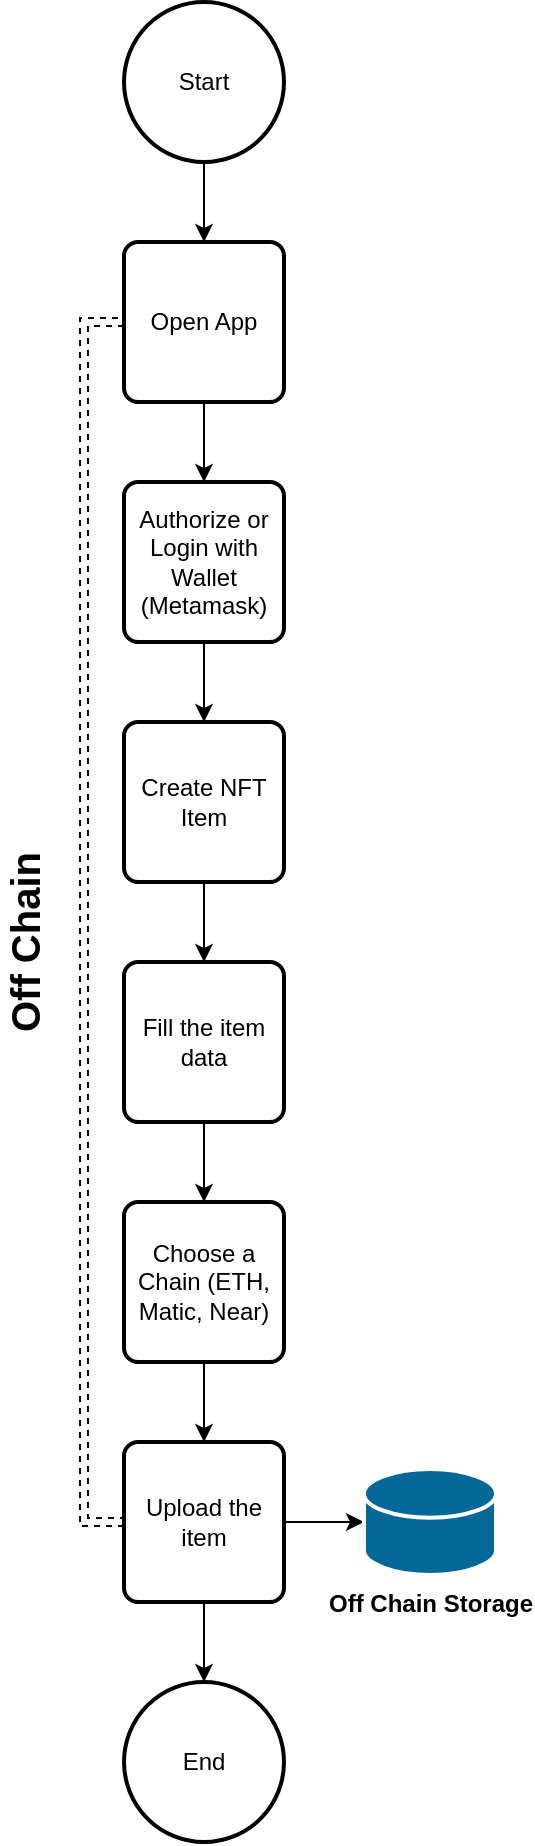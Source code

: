 <mxfile version="20.7.2" type="github">
  <diagram id="_smdcac9_WbYGItgKm7C" name="Page-1">
    <mxGraphModel dx="1035" dy="522" grid="1" gridSize="10" guides="1" tooltips="1" connect="1" arrows="1" fold="1" page="1" pageScale="1" pageWidth="850" pageHeight="1100" math="0" shadow="0">
      <root>
        <mxCell id="0" />
        <mxCell id="1" parent="0" />
        <mxCell id="57TVYrg5U72w9WgtRQjX-16" style="edgeStyle=orthogonalEdgeStyle;rounded=0;orthogonalLoop=1;jettySize=auto;html=1;exitX=0.5;exitY=1;exitDx=0;exitDy=0;exitPerimeter=0;entryX=0.5;entryY=0;entryDx=0;entryDy=0;" edge="1" parent="1" source="57TVYrg5U72w9WgtRQjX-2" target="57TVYrg5U72w9WgtRQjX-6">
          <mxGeometry relative="1" as="geometry" />
        </mxCell>
        <mxCell id="57TVYrg5U72w9WgtRQjX-2" value="Start" style="strokeWidth=2;html=1;shape=mxgraph.flowchart.start_2;whiteSpace=wrap;" vertex="1" parent="1">
          <mxGeometry x="320" y="80" width="80" height="80" as="geometry" />
        </mxCell>
        <mxCell id="57TVYrg5U72w9WgtRQjX-17" style="edgeStyle=orthogonalEdgeStyle;rounded=0;orthogonalLoop=1;jettySize=auto;html=1;exitX=0.5;exitY=1;exitDx=0;exitDy=0;entryX=0.5;entryY=0;entryDx=0;entryDy=0;" edge="1" parent="1" source="57TVYrg5U72w9WgtRQjX-6" target="57TVYrg5U72w9WgtRQjX-8">
          <mxGeometry relative="1" as="geometry" />
        </mxCell>
        <mxCell id="57TVYrg5U72w9WgtRQjX-27" style="edgeStyle=orthogonalEdgeStyle;rounded=0;orthogonalLoop=1;jettySize=auto;html=1;exitX=0;exitY=0.5;exitDx=0;exitDy=0;entryX=0;entryY=0.5;entryDx=0;entryDy=0;shape=link;dashed=1;" edge="1" parent="1" source="57TVYrg5U72w9WgtRQjX-6" target="57TVYrg5U72w9WgtRQjX-14">
          <mxGeometry relative="1" as="geometry" />
        </mxCell>
        <mxCell id="57TVYrg5U72w9WgtRQjX-28" value="Off Chain" style="edgeLabel;html=1;align=center;verticalAlign=middle;resizable=0;points=[];fontStyle=1;fontSize=20;rotation=-90;" vertex="1" connectable="0" parent="57TVYrg5U72w9WgtRQjX-27">
          <mxGeometry x="-0.142" y="-1" relative="1" as="geometry">
            <mxPoint x="-29" y="56" as="offset" />
          </mxGeometry>
        </mxCell>
        <mxCell id="57TVYrg5U72w9WgtRQjX-6" value="Open App" style="rounded=1;whiteSpace=wrap;html=1;absoluteArcSize=1;arcSize=14;strokeWidth=2;" vertex="1" parent="1">
          <mxGeometry x="320" y="200" width="80" height="80" as="geometry" />
        </mxCell>
        <mxCell id="57TVYrg5U72w9WgtRQjX-18" style="edgeStyle=orthogonalEdgeStyle;rounded=0;orthogonalLoop=1;jettySize=auto;html=1;exitX=0.5;exitY=1;exitDx=0;exitDy=0;entryX=0.5;entryY=0;entryDx=0;entryDy=0;" edge="1" parent="1" source="57TVYrg5U72w9WgtRQjX-8" target="57TVYrg5U72w9WgtRQjX-10">
          <mxGeometry relative="1" as="geometry" />
        </mxCell>
        <mxCell id="57TVYrg5U72w9WgtRQjX-8" value="Authorize or Login with Wallet (Metamask)" style="rounded=1;whiteSpace=wrap;html=1;absoluteArcSize=1;arcSize=14;strokeWidth=2;" vertex="1" parent="1">
          <mxGeometry x="320" y="320" width="80" height="80" as="geometry" />
        </mxCell>
        <mxCell id="57TVYrg5U72w9WgtRQjX-19" style="edgeStyle=orthogonalEdgeStyle;rounded=0;orthogonalLoop=1;jettySize=auto;html=1;exitX=0.5;exitY=1;exitDx=0;exitDy=0;entryX=0.5;entryY=0;entryDx=0;entryDy=0;" edge="1" parent="1" source="57TVYrg5U72w9WgtRQjX-10" target="57TVYrg5U72w9WgtRQjX-12">
          <mxGeometry relative="1" as="geometry" />
        </mxCell>
        <mxCell id="57TVYrg5U72w9WgtRQjX-10" value="Create NFT Item" style="rounded=1;whiteSpace=wrap;html=1;absoluteArcSize=1;arcSize=14;strokeWidth=2;" vertex="1" parent="1">
          <mxGeometry x="320" y="440" width="80" height="80" as="geometry" />
        </mxCell>
        <mxCell id="57TVYrg5U72w9WgtRQjX-21" style="edgeStyle=orthogonalEdgeStyle;rounded=0;orthogonalLoop=1;jettySize=auto;html=1;exitX=0.5;exitY=1;exitDx=0;exitDy=0;entryX=0.5;entryY=0;entryDx=0;entryDy=0;entryPerimeter=0;" edge="1" parent="1" source="57TVYrg5U72w9WgtRQjX-12">
          <mxGeometry relative="1" as="geometry">
            <mxPoint x="360" y="680" as="targetPoint" />
          </mxGeometry>
        </mxCell>
        <mxCell id="57TVYrg5U72w9WgtRQjX-12" value="Fill the item data" style="rounded=1;whiteSpace=wrap;html=1;absoluteArcSize=1;arcSize=14;strokeWidth=2;" vertex="1" parent="1">
          <mxGeometry x="320" y="560" width="80" height="80" as="geometry" />
        </mxCell>
        <mxCell id="57TVYrg5U72w9WgtRQjX-24" style="edgeStyle=orthogonalEdgeStyle;rounded=0;orthogonalLoop=1;jettySize=auto;html=1;exitX=1;exitY=0.5;exitDx=0;exitDy=0;entryX=0;entryY=0.5;entryDx=0;entryDy=0;entryPerimeter=0;" edge="1" parent="1" source="57TVYrg5U72w9WgtRQjX-14" target="57TVYrg5U72w9WgtRQjX-15">
          <mxGeometry relative="1" as="geometry" />
        </mxCell>
        <mxCell id="57TVYrg5U72w9WgtRQjX-26" style="edgeStyle=orthogonalEdgeStyle;rounded=0;orthogonalLoop=1;jettySize=auto;html=1;exitX=0.5;exitY=1;exitDx=0;exitDy=0;entryX=0.5;entryY=0;entryDx=0;entryDy=0;entryPerimeter=0;" edge="1" parent="1" source="57TVYrg5U72w9WgtRQjX-14" target="57TVYrg5U72w9WgtRQjX-25">
          <mxGeometry relative="1" as="geometry" />
        </mxCell>
        <mxCell id="57TVYrg5U72w9WgtRQjX-14" value="Upload the item" style="rounded=1;whiteSpace=wrap;html=1;absoluteArcSize=1;arcSize=14;strokeWidth=2;" vertex="1" parent="1">
          <mxGeometry x="320" y="800" width="80" height="80" as="geometry" />
        </mxCell>
        <mxCell id="57TVYrg5U72w9WgtRQjX-15" value="&lt;b&gt;Off Chain Storage&lt;/b&gt;" style="shape=mxgraph.cisco.storage.relational_database;sketch=0;html=1;pointerEvents=1;dashed=0;fillColor=#036897;strokeColor=#ffffff;strokeWidth=2;verticalLabelPosition=bottom;verticalAlign=top;align=center;outlineConnect=0;" vertex="1" parent="1">
          <mxGeometry x="440" y="813.5" width="66" height="53" as="geometry" />
        </mxCell>
        <mxCell id="57TVYrg5U72w9WgtRQjX-23" style="edgeStyle=orthogonalEdgeStyle;rounded=0;orthogonalLoop=1;jettySize=auto;html=1;exitX=0.5;exitY=1;exitDx=0;exitDy=0;entryX=0.5;entryY=0;entryDx=0;entryDy=0;" edge="1" parent="1" source="57TVYrg5U72w9WgtRQjX-22" target="57TVYrg5U72w9WgtRQjX-14">
          <mxGeometry relative="1" as="geometry" />
        </mxCell>
        <mxCell id="57TVYrg5U72w9WgtRQjX-22" value="Choose a Chain (ETH, Matic, Near)" style="rounded=1;whiteSpace=wrap;html=1;absoluteArcSize=1;arcSize=14;strokeWidth=2;" vertex="1" parent="1">
          <mxGeometry x="320" y="680" width="80" height="80" as="geometry" />
        </mxCell>
        <mxCell id="57TVYrg5U72w9WgtRQjX-25" value="End" style="strokeWidth=2;html=1;shape=mxgraph.flowchart.start_2;whiteSpace=wrap;" vertex="1" parent="1">
          <mxGeometry x="320" y="920" width="80" height="80" as="geometry" />
        </mxCell>
      </root>
    </mxGraphModel>
  </diagram>
</mxfile>
